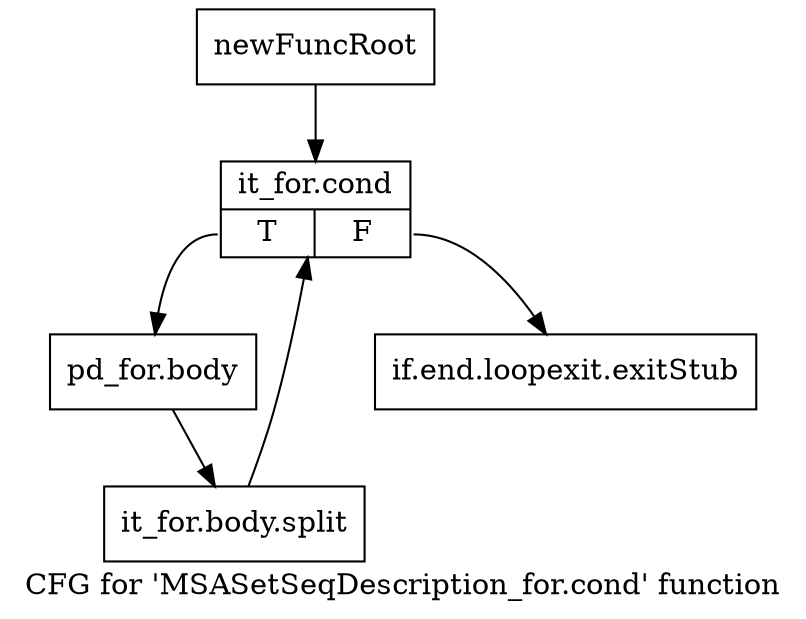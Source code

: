 digraph "CFG for 'MSASetSeqDescription_for.cond' function" {
	label="CFG for 'MSASetSeqDescription_for.cond' function";

	Node0x3350e60 [shape=record,label="{newFuncRoot}"];
	Node0x3350e60 -> Node0x3350f00;
	Node0x3350eb0 [shape=record,label="{if.end.loopexit.exitStub}"];
	Node0x3350f00 [shape=record,label="{it_for.cond|{<s0>T|<s1>F}}"];
	Node0x3350f00:s0 -> Node0x3350f50;
	Node0x3350f00:s1 -> Node0x3350eb0;
	Node0x3350f50 [shape=record,label="{pd_for.body}"];
	Node0x3350f50 -> Node0x37970c0;
	Node0x37970c0 [shape=record,label="{it_for.body.split}"];
	Node0x37970c0 -> Node0x3350f00;
}
